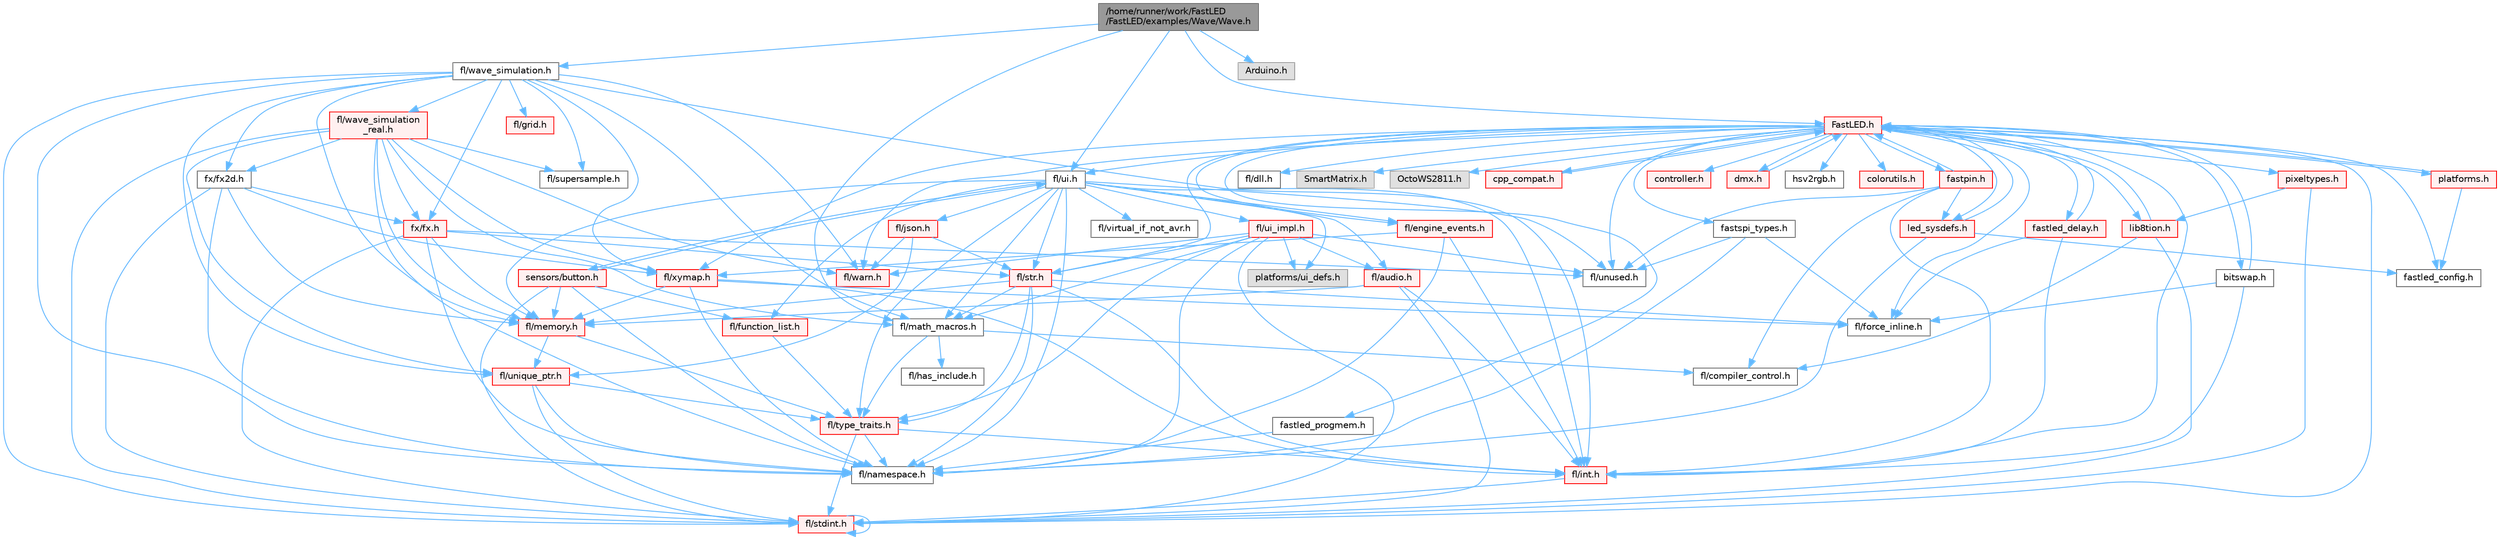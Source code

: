 digraph "/home/runner/work/FastLED/FastLED/examples/Wave/Wave.h"
{
 // INTERACTIVE_SVG=YES
 // LATEX_PDF_SIZE
  bgcolor="transparent";
  edge [fontname=Helvetica,fontsize=10,labelfontname=Helvetica,labelfontsize=10];
  node [fontname=Helvetica,fontsize=10,shape=box,height=0.2,width=0.4];
  Node1 [id="Node000001",label="/home/runner/work/FastLED\l/FastLED/examples/Wave/Wave.h",height=0.2,width=0.4,color="gray40", fillcolor="grey60", style="filled", fontcolor="black",tooltip=" "];
  Node1 -> Node2 [id="edge1_Node000001_Node000002",color="steelblue1",style="solid",tooltip=" "];
  Node2 [id="Node000002",label="fl/math_macros.h",height=0.2,width=0.4,color="grey40", fillcolor="white", style="filled",URL="$d8/db8/math__macros_8h.html",tooltip=" "];
  Node2 -> Node3 [id="edge2_Node000002_Node000003",color="steelblue1",style="solid",tooltip=" "];
  Node3 [id="Node000003",label="fl/has_include.h",height=0.2,width=0.4,color="grey40", fillcolor="white", style="filled",URL="$da/d99/has__include_8h.html",tooltip=" "];
  Node2 -> Node4 [id="edge3_Node000002_Node000004",color="steelblue1",style="solid",tooltip=" "];
  Node4 [id="Node000004",label="fl/compiler_control.h",height=0.2,width=0.4,color="grey40", fillcolor="white", style="filled",URL="$d4/d54/compiler__control_8h.html",tooltip=" "];
  Node2 -> Node5 [id="edge4_Node000002_Node000005",color="steelblue1",style="solid",tooltip=" "];
  Node5 [id="Node000005",label="fl/type_traits.h",height=0.2,width=0.4,color="red", fillcolor="#FFF0F0", style="filled",URL="$df/d63/type__traits_8h.html",tooltip=" "];
  Node5 -> Node9 [id="edge5_Node000005_Node000009",color="steelblue1",style="solid",tooltip=" "];
  Node9 [id="Node000009",label="fl/stdint.h",height=0.2,width=0.4,color="red", fillcolor="#FFF0F0", style="filled",URL="$df/dd8/stdint_8h.html",tooltip=" "];
  Node9 -> Node9 [id="edge6_Node000009_Node000009",color="steelblue1",style="solid",tooltip=" "];
  Node5 -> Node18 [id="edge7_Node000005_Node000018",color="steelblue1",style="solid",tooltip=" "];
  Node18 [id="Node000018",label="fl/namespace.h",height=0.2,width=0.4,color="grey40", fillcolor="white", style="filled",URL="$df/d2a/namespace_8h.html",tooltip="Implements the FastLED namespace macros."];
  Node5 -> Node8 [id="edge8_Node000005_Node000008",color="steelblue1",style="solid",tooltip=" "];
  Node8 [id="Node000008",label="fl/int.h",height=0.2,width=0.4,color="red", fillcolor="#FFF0F0", style="filled",URL="$d3/d7e/int_8h.html",tooltip=" "];
  Node8 -> Node9 [id="edge9_Node000008_Node000009",color="steelblue1",style="solid",tooltip=" "];
  Node1 -> Node51 [id="edge10_Node000001_Node000051",color="steelblue1",style="solid",tooltip=" "];
  Node51 [id="Node000051",label="fl/ui.h",height=0.2,width=0.4,color="grey40", fillcolor="white", style="filled",URL="$d9/d3b/ui_8h.html",tooltip=" "];
  Node51 -> Node18 [id="edge11_Node000051_Node000018",color="steelblue1",style="solid",tooltip=" "];
  Node51 -> Node19 [id="edge12_Node000051_Node000019",color="steelblue1",style="solid",tooltip=" "];
  Node19 [id="Node000019",label="fl/memory.h",height=0.2,width=0.4,color="red", fillcolor="#FFF0F0", style="filled",URL="$dc/d18/memory_8h.html",tooltip=" "];
  Node19 -> Node22 [id="edge13_Node000019_Node000022",color="steelblue1",style="solid",tooltip=" "];
  Node22 [id="Node000022",label="fl/unique_ptr.h",height=0.2,width=0.4,color="red", fillcolor="#FFF0F0", style="filled",URL="$da/d4b/unique__ptr_8h.html",tooltip=" "];
  Node22 -> Node18 [id="edge14_Node000022_Node000018",color="steelblue1",style="solid",tooltip=" "];
  Node22 -> Node5 [id="edge15_Node000022_Node000005",color="steelblue1",style="solid",tooltip=" "];
  Node22 -> Node9 [id="edge16_Node000022_Node000009",color="steelblue1",style="solid",tooltip=" "];
  Node19 -> Node5 [id="edge17_Node000019_Node000005",color="steelblue1",style="solid",tooltip=" "];
  Node51 -> Node52 [id="edge18_Node000051_Node000052",color="steelblue1",style="solid",tooltip=" "];
  Node52 [id="Node000052",label="fl/json.h",height=0.2,width=0.4,color="red", fillcolor="#FFF0F0", style="filled",URL="$d7/d91/fl_2json_8h.html",tooltip="FastLED's Elegant JSON Library: fl::Json"];
  Node52 -> Node22 [id="edge19_Node000052_Node000022",color="steelblue1",style="solid",tooltip=" "];
  Node52 -> Node7 [id="edge20_Node000052_Node000007",color="steelblue1",style="solid",tooltip=" "];
  Node7 [id="Node000007",label="fl/str.h",height=0.2,width=0.4,color="red", fillcolor="#FFF0F0", style="filled",URL="$d1/d93/str_8h.html",tooltip=" "];
  Node7 -> Node8 [id="edge21_Node000007_Node000008",color="steelblue1",style="solid",tooltip=" "];
  Node7 -> Node2 [id="edge22_Node000007_Node000002",color="steelblue1",style="solid",tooltip=" "];
  Node7 -> Node18 [id="edge23_Node000007_Node000018",color="steelblue1",style="solid",tooltip=" "];
  Node7 -> Node19 [id="edge24_Node000007_Node000019",color="steelblue1",style="solid",tooltip=" "];
  Node7 -> Node5 [id="edge25_Node000007_Node000005",color="steelblue1",style="solid",tooltip=" "];
  Node7 -> Node15 [id="edge26_Node000007_Node000015",color="steelblue1",style="solid",tooltip=" "];
  Node15 [id="Node000015",label="fl/force_inline.h",height=0.2,width=0.4,color="grey40", fillcolor="white", style="filled",URL="$d4/d64/force__inline_8h.html",tooltip=" "];
  Node52 -> Node58 [id="edge27_Node000052_Node000058",color="steelblue1",style="solid",tooltip=" "];
  Node58 [id="Node000058",label="fl/warn.h",height=0.2,width=0.4,color="red", fillcolor="#FFF0F0", style="filled",URL="$de/d77/warn_8h.html",tooltip=" "];
  Node51 -> Node7 [id="edge28_Node000051_Node000007",color="steelblue1",style="solid",tooltip=" "];
  Node51 -> Node8 [id="edge29_Node000051_Node000008",color="steelblue1",style="solid",tooltip=" "];
  Node51 -> Node72 [id="edge30_Node000051_Node000072",color="steelblue1",style="solid",tooltip=" "];
  Node72 [id="Node000072",label="fl/audio.h",height=0.2,width=0.4,color="red", fillcolor="#FFF0F0", style="filled",URL="$da/d09/audio_8h.html",tooltip=" "];
  Node72 -> Node19 [id="edge31_Node000072_Node000019",color="steelblue1",style="solid",tooltip=" "];
  Node72 -> Node8 [id="edge32_Node000072_Node000008",color="steelblue1",style="solid",tooltip=" "];
  Node72 -> Node9 [id="edge33_Node000072_Node000009",color="steelblue1",style="solid",tooltip=" "];
  Node51 -> Node74 [id="edge34_Node000051_Node000074",color="steelblue1",style="solid",tooltip=" "];
  Node74 [id="Node000074",label="fl/engine_events.h",height=0.2,width=0.4,color="red", fillcolor="#FFF0F0", style="filled",URL="$db/dc0/engine__events_8h.html",tooltip=" "];
  Node74 -> Node18 [id="edge35_Node000074_Node000018",color="steelblue1",style="solid",tooltip=" "];
  Node74 -> Node85 [id="edge36_Node000074_Node000085",color="steelblue1",style="solid",tooltip=" "];
  Node85 [id="Node000085",label="fl/xymap.h",height=0.2,width=0.4,color="red", fillcolor="#FFF0F0", style="filled",URL="$da/d61/xymap_8h.html",tooltip=" "];
  Node85 -> Node8 [id="edge37_Node000085_Node000008",color="steelblue1",style="solid",tooltip=" "];
  Node85 -> Node18 [id="edge38_Node000085_Node000018",color="steelblue1",style="solid",tooltip=" "];
  Node85 -> Node15 [id="edge39_Node000085_Node000015",color="steelblue1",style="solid",tooltip=" "];
  Node85 -> Node19 [id="edge40_Node000085_Node000019",color="steelblue1",style="solid",tooltip=" "];
  Node74 -> Node8 [id="edge41_Node000074_Node000008",color="steelblue1",style="solid",tooltip=" "];
  Node51 -> Node87 [id="edge42_Node000051_Node000087",color="steelblue1",style="solid",tooltip=" "];
  Node87 [id="Node000087",label="fl/function_list.h",height=0.2,width=0.4,color="red", fillcolor="#FFF0F0", style="filled",URL="$d0/d64/function__list_8h.html",tooltip=" "];
  Node87 -> Node5 [id="edge43_Node000087_Node000005",color="steelblue1",style="solid",tooltip=" "];
  Node51 -> Node2 [id="edge44_Node000051_Node000002",color="steelblue1",style="solid",tooltip=" "];
  Node51 -> Node5 [id="edge45_Node000051_Node000005",color="steelblue1",style="solid",tooltip=" "];
  Node51 -> Node88 [id="edge46_Node000051_Node000088",color="steelblue1",style="solid",tooltip=" "];
  Node88 [id="Node000088",label="fl/ui_impl.h",height=0.2,width=0.4,color="red", fillcolor="#FFF0F0", style="filled",URL="$d6/dc0/ui__impl_8h.html",tooltip=" "];
  Node88 -> Node9 [id="edge47_Node000088_Node000009",color="steelblue1",style="solid",tooltip=" "];
  Node88 -> Node72 [id="edge48_Node000088_Node000072",color="steelblue1",style="solid",tooltip=" "];
  Node88 -> Node2 [id="edge49_Node000088_Node000002",color="steelblue1",style="solid",tooltip=" "];
  Node88 -> Node18 [id="edge50_Node000088_Node000018",color="steelblue1",style="solid",tooltip=" "];
  Node88 -> Node7 [id="edge51_Node000088_Node000007",color="steelblue1",style="solid",tooltip=" "];
  Node88 -> Node5 [id="edge52_Node000088_Node000005",color="steelblue1",style="solid",tooltip=" "];
  Node88 -> Node32 [id="edge53_Node000088_Node000032",color="steelblue1",style="solid",tooltip=" "];
  Node32 [id="Node000032",label="fl/unused.h",height=0.2,width=0.4,color="grey40", fillcolor="white", style="filled",URL="$d8/d4b/unused_8h.html",tooltip=" "];
  Node88 -> Node58 [id="edge54_Node000088_Node000058",color="steelblue1",style="solid",tooltip=" "];
  Node88 -> Node89 [id="edge55_Node000088_Node000089",color="steelblue1",style="solid",tooltip=" "];
  Node89 [id="Node000089",label="platforms/ui_defs.h",height=0.2,width=0.4,color="grey60", fillcolor="#E0E0E0", style="filled",tooltip=" "];
  Node51 -> Node32 [id="edge56_Node000051_Node000032",color="steelblue1",style="solid",tooltip=" "];
  Node51 -> Node89 [id="edge57_Node000051_Node000089",color="steelblue1",style="solid",tooltip=" "];
  Node51 -> Node90 [id="edge58_Node000051_Node000090",color="steelblue1",style="solid",tooltip=" "];
  Node90 [id="Node000090",label="sensors/button.h",height=0.2,width=0.4,color="red", fillcolor="#FFF0F0", style="filled",URL="$d7/d0e/button_8h.html",tooltip=" "];
  Node90 -> Node9 [id="edge59_Node000090_Node000009",color="steelblue1",style="solid",tooltip=" "];
  Node90 -> Node87 [id="edge60_Node000090_Node000087",color="steelblue1",style="solid",tooltip=" "];
  Node90 -> Node18 [id="edge61_Node000090_Node000018",color="steelblue1",style="solid",tooltip=" "];
  Node90 -> Node19 [id="edge62_Node000090_Node000019",color="steelblue1",style="solid",tooltip=" "];
  Node90 -> Node51 [id="edge63_Node000090_Node000051",color="steelblue1",style="solid",tooltip=" "];
  Node51 -> Node92 [id="edge64_Node000051_Node000092",color="steelblue1",style="solid",tooltip=" "];
  Node92 [id="Node000092",label="fl/virtual_if_not_avr.h",height=0.2,width=0.4,color="grey40", fillcolor="white", style="filled",URL="$da/ddb/virtual__if__not__avr_8h.html",tooltip=" "];
  Node1 -> Node93 [id="edge65_Node000001_Node000093",color="steelblue1",style="solid",tooltip=" "];
  Node93 [id="Node000093",label="fl/wave_simulation.h",height=0.2,width=0.4,color="grey40", fillcolor="white", style="filled",URL="$dc/d36/wave__simulation_8h.html",tooltip=" "];
  Node93 -> Node9 [id="edge66_Node000093_Node000009",color="steelblue1",style="solid",tooltip=" "];
  Node93 -> Node2 [id="edge67_Node000093_Node000002",color="steelblue1",style="solid",tooltip=" "];
  Node93 -> Node18 [id="edge68_Node000093_Node000018",color="steelblue1",style="solid",tooltip=" "];
  Node93 -> Node22 [id="edge69_Node000093_Node000022",color="steelblue1",style="solid",tooltip=" "];
  Node93 -> Node58 [id="edge70_Node000093_Node000058",color="steelblue1",style="solid",tooltip=" "];
  Node93 -> Node94 [id="edge71_Node000093_Node000094",color="steelblue1",style="solid",tooltip=" "];
  Node94 [id="Node000094",label="fl/wave_simulation\l_real.h",height=0.2,width=0.4,color="red", fillcolor="#FFF0F0", style="filled",URL="$dd/d8e/wave__simulation__real_8h.html",tooltip=" "];
  Node94 -> Node9 [id="edge72_Node000094_Node000009",color="steelblue1",style="solid",tooltip=" "];
  Node94 -> Node2 [id="edge73_Node000094_Node000002",color="steelblue1",style="solid",tooltip=" "];
  Node94 -> Node18 [id="edge74_Node000094_Node000018",color="steelblue1",style="solid",tooltip=" "];
  Node94 -> Node22 [id="edge75_Node000094_Node000022",color="steelblue1",style="solid",tooltip=" "];
  Node94 -> Node58 [id="edge76_Node000094_Node000058",color="steelblue1",style="solid",tooltip=" "];
  Node94 -> Node19 [id="edge77_Node000094_Node000019",color="steelblue1",style="solid",tooltip=" "];
  Node94 -> Node95 [id="edge78_Node000094_Node000095",color="steelblue1",style="solid",tooltip=" "];
  Node95 [id="Node000095",label="fl/supersample.h",height=0.2,width=0.4,color="grey40", fillcolor="white", style="filled",URL="$d2/dce/supersample_8h.html",tooltip=" "];
  Node94 -> Node85 [id="edge79_Node000094_Node000085",color="steelblue1",style="solid",tooltip=" "];
  Node94 -> Node96 [id="edge80_Node000094_Node000096",color="steelblue1",style="solid",tooltip=" "];
  Node96 [id="Node000096",label="fx/fx.h",height=0.2,width=0.4,color="red", fillcolor="#FFF0F0", style="filled",URL="$d2/d0c/fx_8h.html",tooltip=" "];
  Node96 -> Node9 [id="edge81_Node000096_Node000009",color="steelblue1",style="solid",tooltip=" "];
  Node96 -> Node18 [id="edge82_Node000096_Node000018",color="steelblue1",style="solid",tooltip=" "];
  Node96 -> Node19 [id="edge83_Node000096_Node000019",color="steelblue1",style="solid",tooltip=" "];
  Node96 -> Node7 [id="edge84_Node000096_Node000007",color="steelblue1",style="solid",tooltip=" "];
  Node96 -> Node32 [id="edge85_Node000096_Node000032",color="steelblue1",style="solid",tooltip=" "];
  Node94 -> Node99 [id="edge86_Node000094_Node000099",color="steelblue1",style="solid",tooltip=" "];
  Node99 [id="Node000099",label="fx/fx2d.h",height=0.2,width=0.4,color="grey40", fillcolor="white", style="filled",URL="$d9/d43/fx2d_8h.html",tooltip=" "];
  Node99 -> Node9 [id="edge87_Node000099_Node000009",color="steelblue1",style="solid",tooltip=" "];
  Node99 -> Node18 [id="edge88_Node000099_Node000018",color="steelblue1",style="solid",tooltip=" "];
  Node99 -> Node19 [id="edge89_Node000099_Node000019",color="steelblue1",style="solid",tooltip=" "];
  Node99 -> Node85 [id="edge90_Node000099_Node000085",color="steelblue1",style="solid",tooltip=" "];
  Node99 -> Node96 [id="edge91_Node000099_Node000096",color="steelblue1",style="solid",tooltip=" "];
  Node93 -> Node100 [id="edge92_Node000093_Node000100",color="steelblue1",style="solid",tooltip=" "];
  Node100 [id="Node000100",label="fl/grid.h",height=0.2,width=0.4,color="red", fillcolor="#FFF0F0", style="filled",URL="$da/d15/grid_8h.html",tooltip=" "];
  Node93 -> Node19 [id="edge93_Node000093_Node000019",color="steelblue1",style="solid",tooltip=" "];
  Node93 -> Node95 [id="edge94_Node000093_Node000095",color="steelblue1",style="solid",tooltip=" "];
  Node93 -> Node85 [id="edge95_Node000093_Node000085",color="steelblue1",style="solid",tooltip=" "];
  Node93 -> Node96 [id="edge96_Node000093_Node000096",color="steelblue1",style="solid",tooltip=" "];
  Node93 -> Node99 [id="edge97_Node000093_Node000099",color="steelblue1",style="solid",tooltip=" "];
  Node93 -> Node8 [id="edge98_Node000093_Node000008",color="steelblue1",style="solid",tooltip=" "];
  Node1 -> Node101 [id="edge99_Node000001_Node000101",color="steelblue1",style="solid",tooltip=" "];
  Node101 [id="Node000101",label="Arduino.h",height=0.2,width=0.4,color="grey60", fillcolor="#E0E0E0", style="filled",tooltip=" "];
  Node1 -> Node102 [id="edge100_Node000001_Node000102",color="steelblue1",style="solid",tooltip=" "];
  Node102 [id="Node000102",label="FastLED.h",height=0.2,width=0.4,color="red", fillcolor="#FFF0F0", style="filled",URL="$db/d97/_fast_l_e_d_8h.html",tooltip="central include file for FastLED, defines the CFastLED class/object"];
  Node102 -> Node9 [id="edge101_Node000102_Node000009",color="steelblue1",style="solid",tooltip=" "];
  Node102 -> Node103 [id="edge102_Node000102_Node000103",color="steelblue1",style="solid",tooltip=" "];
  Node103 [id="Node000103",label="fl/dll.h",height=0.2,width=0.4,color="grey40", fillcolor="white", style="filled",URL="$d3/d4b/dll_8h.html",tooltip="FastLED dynamic library interface - lightweight header for external callers."];
  Node102 -> Node104 [id="edge103_Node000102_Node000104",color="steelblue1",style="solid",tooltip=" "];
  Node104 [id="Node000104",label="SmartMatrix.h",height=0.2,width=0.4,color="grey60", fillcolor="#E0E0E0", style="filled",tooltip=" "];
  Node102 -> Node105 [id="edge104_Node000102_Node000105",color="steelblue1",style="solid",tooltip=" "];
  Node105 [id="Node000105",label="OctoWS2811.h",height=0.2,width=0.4,color="grey60", fillcolor="#E0E0E0", style="filled",tooltip=" "];
  Node102 -> Node15 [id="edge105_Node000102_Node000015",color="steelblue1",style="solid",tooltip=" "];
  Node102 -> Node106 [id="edge106_Node000102_Node000106",color="steelblue1",style="solid",tooltip=" "];
  Node106 [id="Node000106",label="cpp_compat.h",height=0.2,width=0.4,color="red", fillcolor="#FFF0F0", style="filled",URL="$d9/d13/cpp__compat_8h.html",tooltip="Compatibility functions based on C++ version."];
  Node106 -> Node102 [id="edge107_Node000106_Node000102",color="steelblue1",style="solid",tooltip=" "];
  Node102 -> Node108 [id="edge108_Node000102_Node000108",color="steelblue1",style="solid",tooltip=" "];
  Node108 [id="Node000108",label="fastled_config.h",height=0.2,width=0.4,color="grey40", fillcolor="white", style="filled",URL="$d5/d11/fastled__config_8h.html",tooltip="Contains definitions that can be used to configure FastLED at compile time."];
  Node102 -> Node109 [id="edge109_Node000102_Node000109",color="steelblue1",style="solid",tooltip=" "];
  Node109 [id="Node000109",label="led_sysdefs.h",height=0.2,width=0.4,color="red", fillcolor="#FFF0F0", style="filled",URL="$d9/d3e/led__sysdefs_8h.html",tooltip="Determines which platform system definitions to include."];
  Node109 -> Node102 [id="edge110_Node000109_Node000102",color="steelblue1",style="solid",tooltip=" "];
  Node109 -> Node108 [id="edge111_Node000109_Node000108",color="steelblue1",style="solid",tooltip=" "];
  Node109 -> Node18 [id="edge112_Node000109_Node000018",color="steelblue1",style="solid",tooltip=" "];
  Node102 -> Node111 [id="edge113_Node000102_Node000111",color="steelblue1",style="solid",tooltip=" "];
  Node111 [id="Node000111",label="fastled_delay.h",height=0.2,width=0.4,color="red", fillcolor="#FFF0F0", style="filled",URL="$d0/da8/fastled__delay_8h.html",tooltip="Utility functions and classes for managing delay cycles."];
  Node111 -> Node102 [id="edge114_Node000111_Node000102",color="steelblue1",style="solid",tooltip=" "];
  Node111 -> Node15 [id="edge115_Node000111_Node000015",color="steelblue1",style="solid",tooltip=" "];
  Node111 -> Node8 [id="edge116_Node000111_Node000008",color="steelblue1",style="solid",tooltip=" "];
  Node102 -> Node113 [id="edge117_Node000102_Node000113",color="steelblue1",style="solid",tooltip=" "];
  Node113 [id="Node000113",label="bitswap.h",height=0.2,width=0.4,color="grey40", fillcolor="white", style="filled",URL="$de/ded/bitswap_8h.html",tooltip="Functions for doing a rotation of bits/bytes used by parallel output."];
  Node113 -> Node102 [id="edge118_Node000113_Node000102",color="steelblue1",style="solid",tooltip=" "];
  Node113 -> Node15 [id="edge119_Node000113_Node000015",color="steelblue1",style="solid",tooltip=" "];
  Node113 -> Node8 [id="edge120_Node000113_Node000008",color="steelblue1",style="solid",tooltip=" "];
  Node102 -> Node114 [id="edge121_Node000102_Node000114",color="steelblue1",style="solid",tooltip=" "];
  Node114 [id="Node000114",label="controller.h",height=0.2,width=0.4,color="red", fillcolor="#FFF0F0", style="filled",URL="$d2/dd9/controller_8h.html",tooltip="deprecated: base definitions used by led controllers for writing out led data"];
  Node102 -> Node136 [id="edge122_Node000102_Node000136",color="steelblue1",style="solid",tooltip=" "];
  Node136 [id="Node000136",label="fastpin.h",height=0.2,width=0.4,color="red", fillcolor="#FFF0F0", style="filled",URL="$db/d65/fastpin_8h.html",tooltip="Class base definitions for defining fast pin access."];
  Node136 -> Node102 [id="edge123_Node000136_Node000102",color="steelblue1",style="solid",tooltip=" "];
  Node136 -> Node4 [id="edge124_Node000136_Node000004",color="steelblue1",style="solid",tooltip=" "];
  Node136 -> Node109 [id="edge125_Node000136_Node000109",color="steelblue1",style="solid",tooltip=" "];
  Node136 -> Node32 [id="edge126_Node000136_Node000032",color="steelblue1",style="solid",tooltip=" "];
  Node136 -> Node8 [id="edge127_Node000136_Node000008",color="steelblue1",style="solid",tooltip=" "];
  Node102 -> Node137 [id="edge128_Node000102_Node000137",color="steelblue1",style="solid",tooltip=" "];
  Node137 [id="Node000137",label="fastspi_types.h",height=0.2,width=0.4,color="grey40", fillcolor="white", style="filled",URL="$d2/ddb/fastspi__types_8h.html",tooltip="Data types and constants used by SPI interfaces."];
  Node137 -> Node15 [id="edge129_Node000137_Node000015",color="steelblue1",style="solid",tooltip=" "];
  Node137 -> Node18 [id="edge130_Node000137_Node000018",color="steelblue1",style="solid",tooltip=" "];
  Node137 -> Node32 [id="edge131_Node000137_Node000032",color="steelblue1",style="solid",tooltip=" "];
  Node102 -> Node138 [id="edge132_Node000102_Node000138",color="steelblue1",style="solid",tooltip=" "];
  Node138 [id="Node000138",label="dmx.h",height=0.2,width=0.4,color="red", fillcolor="#FFF0F0", style="filled",URL="$d3/de1/dmx_8h.html",tooltip="Defines the DMX512-based LED controllers."];
  Node138 -> Node102 [id="edge133_Node000138_Node000102",color="steelblue1",style="solid",tooltip=" "];
  Node102 -> Node141 [id="edge134_Node000102_Node000141",color="steelblue1",style="solid",tooltip=" "];
  Node141 [id="Node000141",label="platforms.h",height=0.2,width=0.4,color="red", fillcolor="#FFF0F0", style="filled",URL="$da/dc9/platforms_8h.html",tooltip="Determines which platforms headers to include."];
  Node141 -> Node102 [id="edge135_Node000141_Node000102",color="steelblue1",style="solid",tooltip=" "];
  Node141 -> Node108 [id="edge136_Node000141_Node000108",color="steelblue1",style="solid",tooltip=" "];
  Node102 -> Node68 [id="edge137_Node000102_Node000068",color="steelblue1",style="solid",tooltip=" "];
  Node68 [id="Node000068",label="fastled_progmem.h",height=0.2,width=0.4,color="grey40", fillcolor="white", style="filled",URL="$df/dab/fastled__progmem_8h.html",tooltip="Wrapper definitions to allow seamless use of PROGMEM in environments that have it."];
  Node68 -> Node18 [id="edge138_Node000068_Node000018",color="steelblue1",style="solid",tooltip=" "];
  Node102 -> Node117 [id="edge139_Node000102_Node000117",color="steelblue1",style="solid",tooltip=" "];
  Node117 [id="Node000117",label="lib8tion.h",height=0.2,width=0.4,color="red", fillcolor="#FFF0F0", style="filled",URL="$df/da5/lib8tion_8h.html",tooltip="Fast, efficient 8-bit math functions specifically designed for high-performance LED programming."];
  Node117 -> Node102 [id="edge140_Node000117_Node000102",color="steelblue1",style="solid",tooltip=" "];
  Node117 -> Node4 [id="edge141_Node000117_Node000004",color="steelblue1",style="solid",tooltip=" "];
  Node117 -> Node9 [id="edge142_Node000117_Node000009",color="steelblue1",style="solid",tooltip=" "];
  Node102 -> Node116 [id="edge143_Node000102_Node000116",color="steelblue1",style="solid",tooltip=" "];
  Node116 [id="Node000116",label="pixeltypes.h",height=0.2,width=0.4,color="red", fillcolor="#FFF0F0", style="filled",URL="$d2/dba/pixeltypes_8h.html",tooltip="Includes defintions for RGB and HSV pixels."];
  Node116 -> Node9 [id="edge144_Node000116_Node000009",color="steelblue1",style="solid",tooltip=" "];
  Node116 -> Node117 [id="edge145_Node000116_Node000117",color="steelblue1",style="solid",tooltip=" "];
  Node102 -> Node66 [id="edge146_Node000102_Node000066",color="steelblue1",style="solid",tooltip=" "];
  Node66 [id="Node000066",label="hsv2rgb.h",height=0.2,width=0.4,color="grey40", fillcolor="white", style="filled",URL="$de/d9a/hsv2rgb_8h.html",tooltip="Functions to convert from the HSV colorspace to the RGB colorspace."];
  Node102 -> Node143 [id="edge147_Node000102_Node000143",color="steelblue1",style="solid",tooltip=" "];
  Node143 [id="Node000143",label="colorutils.h",height=0.2,width=0.4,color="red", fillcolor="#FFF0F0", style="filled",URL="$d1/dfb/colorutils_8h.html",tooltip=" "];
  Node102 -> Node74 [id="edge148_Node000102_Node000074",color="steelblue1",style="solid",tooltip=" "];
  Node102 -> Node8 [id="edge149_Node000102_Node000008",color="steelblue1",style="solid",tooltip=" "];
  Node102 -> Node7 [id="edge150_Node000102_Node000007",color="steelblue1",style="solid",tooltip=" "];
  Node102 -> Node85 [id="edge151_Node000102_Node000085",color="steelblue1",style="solid",tooltip=" "];
  Node102 -> Node58 [id="edge152_Node000102_Node000058",color="steelblue1",style="solid",tooltip=" "];
  Node102 -> Node32 [id="edge153_Node000102_Node000032",color="steelblue1",style="solid",tooltip=" "];
  Node102 -> Node51 [id="edge154_Node000102_Node000051",color="steelblue1",style="solid",tooltip=" "];
}

